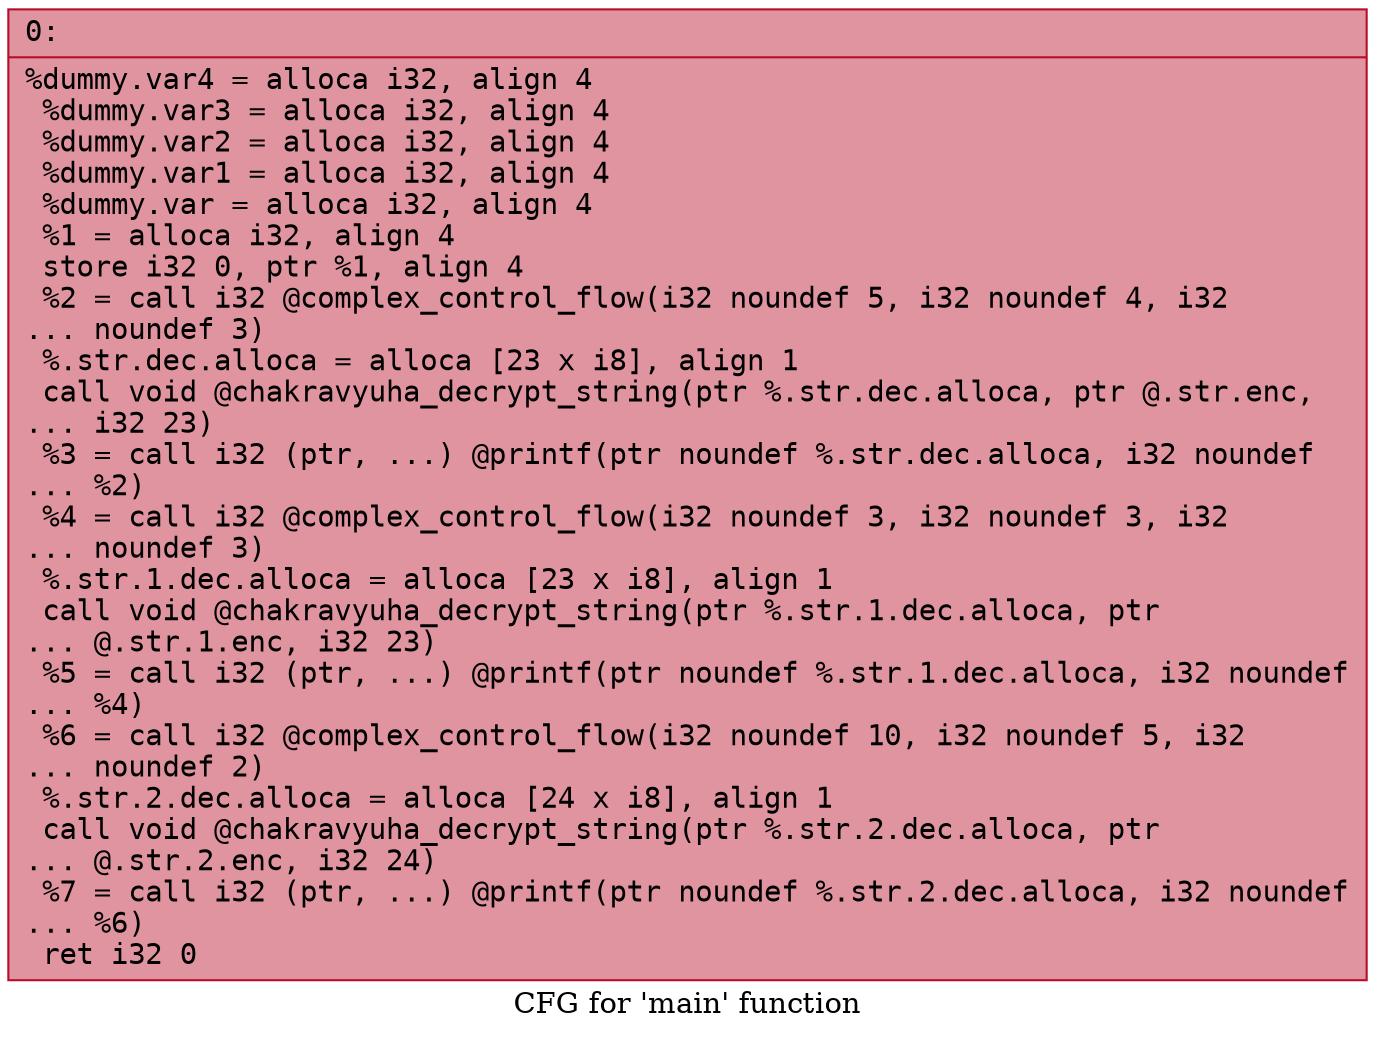 digraph "CFG for 'main' function" {
	label="CFG for 'main' function";

	Node0x5e698cbec2a0 [shape=record,color="#b70d28ff", style=filled, fillcolor="#b70d2870" fontname="Courier",label="{0:\l|  %dummy.var4 = alloca i32, align 4\l  %dummy.var3 = alloca i32, align 4\l  %dummy.var2 = alloca i32, align 4\l  %dummy.var1 = alloca i32, align 4\l  %dummy.var = alloca i32, align 4\l  %1 = alloca i32, align 4\l  store i32 0, ptr %1, align 4\l  %2 = call i32 @complex_control_flow(i32 noundef 5, i32 noundef 4, i32\l... noundef 3)\l  %.str.dec.alloca = alloca [23 x i8], align 1\l  call void @chakravyuha_decrypt_string(ptr %.str.dec.alloca, ptr @.str.enc,\l... i32 23)\l  %3 = call i32 (ptr, ...) @printf(ptr noundef %.str.dec.alloca, i32 noundef\l... %2)\l  %4 = call i32 @complex_control_flow(i32 noundef 3, i32 noundef 3, i32\l... noundef 3)\l  %.str.1.dec.alloca = alloca [23 x i8], align 1\l  call void @chakravyuha_decrypt_string(ptr %.str.1.dec.alloca, ptr\l... @.str.1.enc, i32 23)\l  %5 = call i32 (ptr, ...) @printf(ptr noundef %.str.1.dec.alloca, i32 noundef\l... %4)\l  %6 = call i32 @complex_control_flow(i32 noundef 10, i32 noundef 5, i32\l... noundef 2)\l  %.str.2.dec.alloca = alloca [24 x i8], align 1\l  call void @chakravyuha_decrypt_string(ptr %.str.2.dec.alloca, ptr\l... @.str.2.enc, i32 24)\l  %7 = call i32 (ptr, ...) @printf(ptr noundef %.str.2.dec.alloca, i32 noundef\l... %6)\l  ret i32 0\l}"];
}
